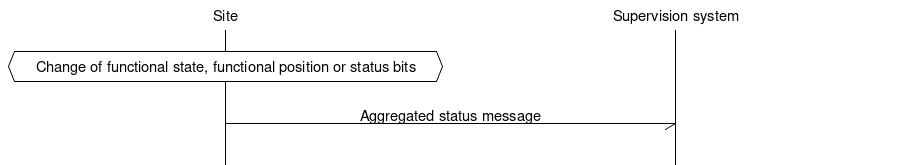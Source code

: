# MSC for Aggregated status

msc {
  hscale = "1.5", arcgradient = "0";

  Site, "Supervision system";

  |||;
  Site abox Site [ label = "Change of functional state, functional position or status bits" ];
  |||;
  Site->"Supervision system" [ label = "Aggregated status message" ];
  |||;
}
